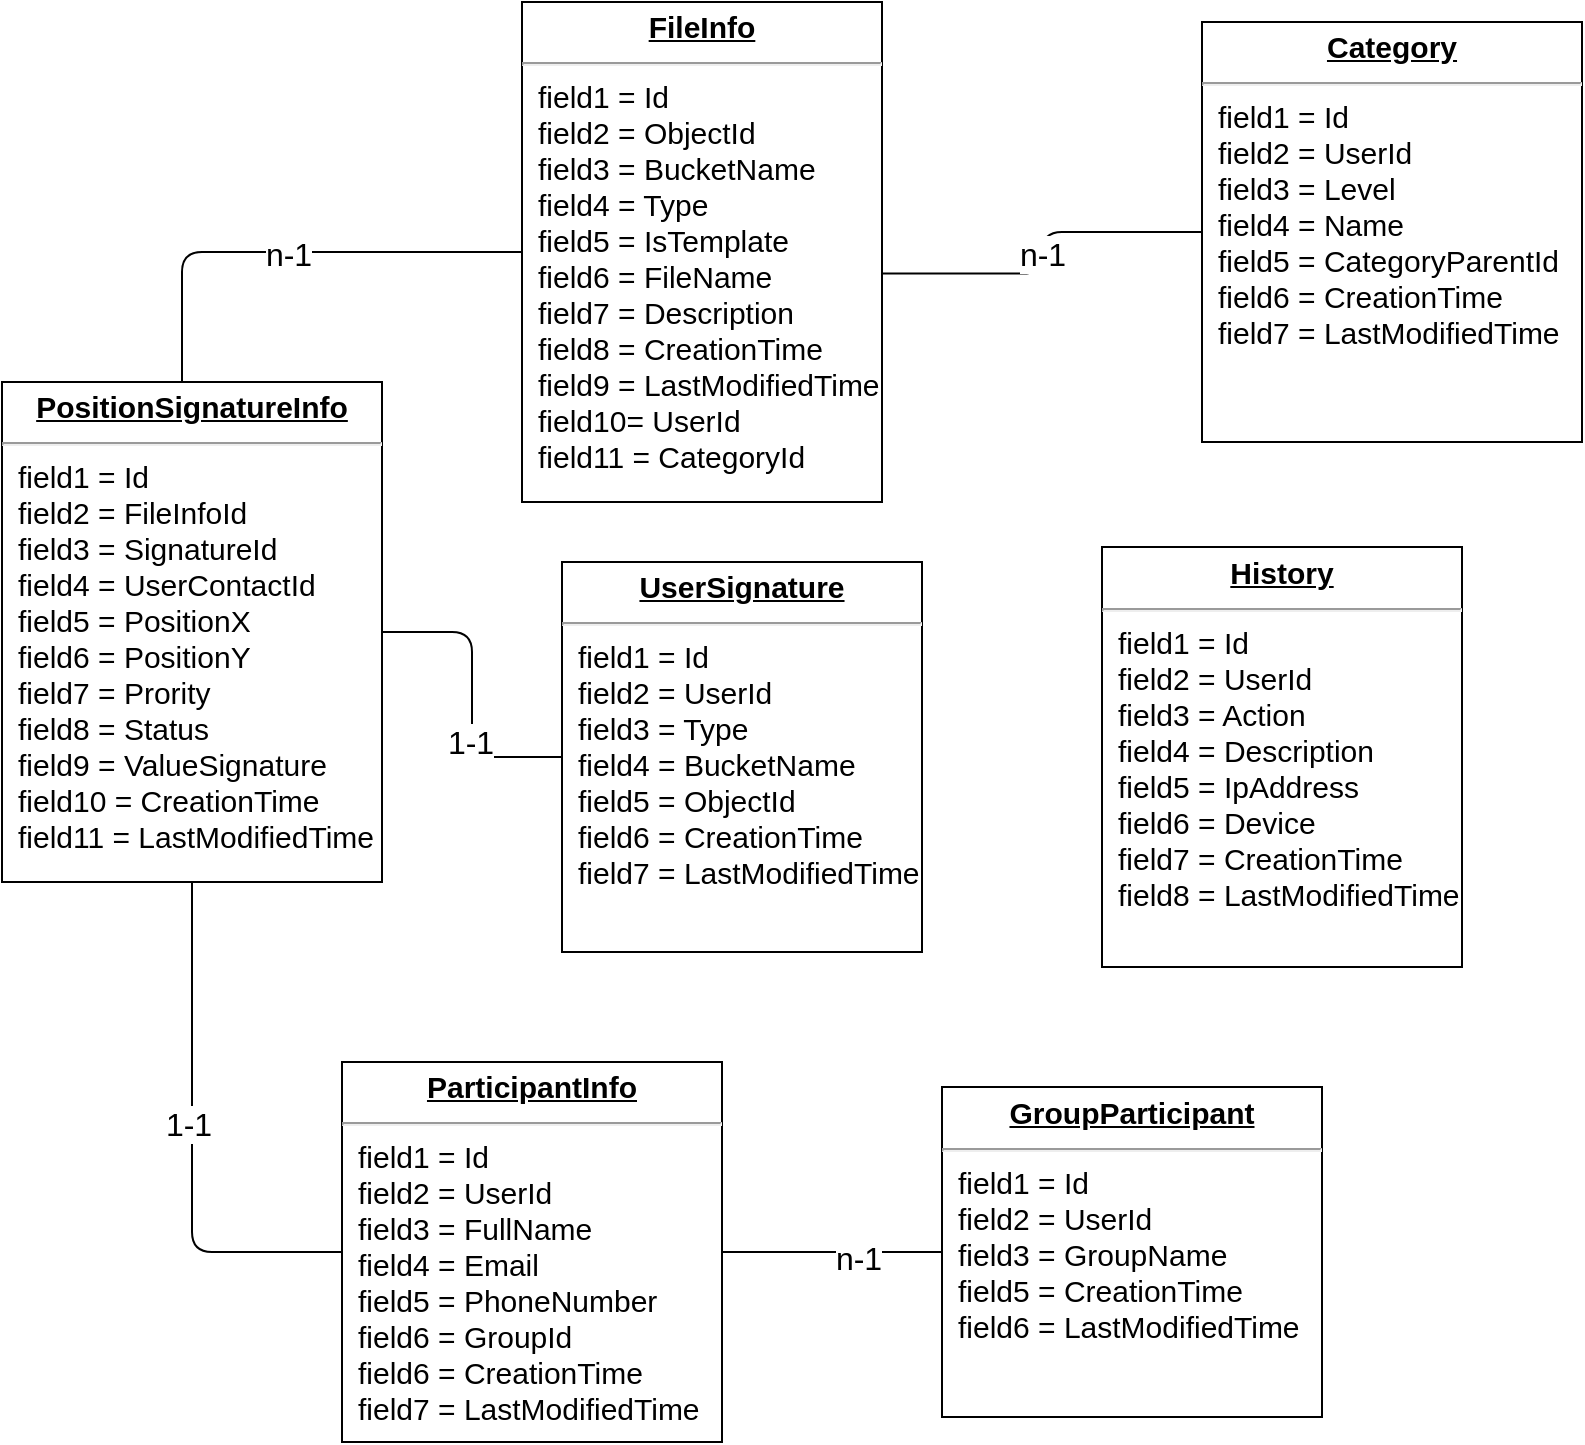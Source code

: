<mxfile version="14.6.6" type="github">
  <diagram name="Page-1" id="a7904f86-f2b4-8e86-fa97-74104820619b">
    <mxGraphModel dx="1422" dy="762" grid="1" gridSize="10" guides="1" tooltips="1" connect="1" arrows="1" fold="1" page="1" pageScale="1" pageWidth="1100" pageHeight="850" background="#ffffff" math="0" shadow="0">
      <root>
        <mxCell id="0" />
        <mxCell id="1" parent="0" />
        <mxCell id="24794b860abc3c2d-19" value="&lt;p style=&quot;margin: 4px 0px 0px ; text-align: center ; text-decoration: underline ; font-size: 15px&quot;&gt;&lt;b style=&quot;font-size: 15px&quot;&gt;FileInfo&lt;/b&gt;&lt;/p&gt;&lt;hr style=&quot;font-size: 15px&quot;&gt;&lt;p style=&quot;margin: 0px 0px 0px 8px ; font-size: 15px&quot;&gt;field1 = Id&lt;br style=&quot;font-size: 15px&quot;&gt;field2 = ObjectId&lt;br style=&quot;font-size: 15px&quot;&gt;field3 = BucketName&lt;/p&gt;&lt;p style=&quot;margin: 0px 0px 0px 8px ; font-size: 15px&quot;&gt;field4 = Type&lt;/p&gt;&lt;p style=&quot;margin: 0px 0px 0px 8px ; font-size: 15px&quot;&gt;field5 = IsTemplate&lt;/p&gt;&lt;p style=&quot;margin: 0px 0px 0px 8px ; font-size: 15px&quot;&gt;field6 = FileName&lt;/p&gt;&lt;p style=&quot;margin: 0px 0px 0px 8px ; font-size: 15px&quot;&gt;field7 = Description&amp;nbsp;&lt;/p&gt;&lt;p style=&quot;margin: 0px 0px 0px 8px ; font-size: 15px&quot;&gt;field8 = CreationTime&lt;br style=&quot;font-size: 15px&quot;&gt;&lt;/p&gt;&lt;p style=&quot;margin: 0px 0px 0px 8px ; font-size: 15px&quot;&gt;field9 = LastModifiedTime&lt;br&gt;field10= UserId&lt;br&gt;&lt;/p&gt;&lt;p style=&quot;margin: 0px 0px 0px 8px ; font-size: 15px&quot;&gt;field11 = CategoryId&lt;/p&gt;" style="verticalAlign=top;align=left;overflow=fill;fontSize=15;fontFamily=Helvetica;html=1;rounded=0;shadow=0;comic=0;labelBackgroundColor=none;strokeWidth=1;glass=0;treeFolding=0;container=0;" parent="1" vertex="1">
          <mxGeometry x="290" width="180" height="250" as="geometry" />
        </mxCell>
        <mxCell id="4iH1GzRxDfgeXJONlSuH-14" style="edgeStyle=orthogonalEdgeStyle;rounded=1;orthogonalLoop=1;jettySize=auto;html=1;entryX=1;entryY=0.5;entryDx=0;entryDy=0;fontSize=15;endArrow=none;endFill=0;strokeColor=#000000;" parent="1" source="24794b860abc3c2d-20" target="4iH1GzRxDfgeXJONlSuH-5" edge="1">
          <mxGeometry relative="1" as="geometry" />
        </mxCell>
        <mxCell id="1H7NEXoze2BRk3iZabZf-3" value="1-1" style="edgeLabel;html=1;align=center;verticalAlign=middle;resizable=0;points=[];fontSize=16;" parent="4iH1GzRxDfgeXJONlSuH-14" vertex="1" connectable="0">
          <mxGeometry x="-0.306" y="1" relative="1" as="geometry">
            <mxPoint as="offset" />
          </mxGeometry>
        </mxCell>
        <mxCell id="24794b860abc3c2d-20" value="&lt;p style=&quot;margin: 4px 0px 0px ; text-align: center ; text-decoration: underline ; font-size: 15px&quot;&gt;&lt;b style=&quot;font-size: 15px&quot;&gt;UserSignature&lt;/b&gt;&lt;/p&gt;&lt;hr style=&quot;font-size: 15px&quot;&gt;&lt;p style=&quot;margin: 0px 0px 0px 8px ; font-size: 15px&quot;&gt;field1 = Id&lt;br style=&quot;font-size: 15px&quot;&gt;field2 = UserId&lt;br style=&quot;font-size: 15px&quot;&gt;field3 = Type&lt;/p&gt;&lt;p style=&quot;margin: 0px 0px 0px 8px ; font-size: 15px&quot;&gt;field4 = BucketName&lt;/p&gt;&lt;p style=&quot;margin: 0px 0px 0px 8px ; font-size: 15px&quot;&gt;field5 = ObjectId&lt;br style=&quot;font-size: 15px&quot;&gt;&lt;/p&gt;&lt;p style=&quot;margin: 0px 0px 0px 8px&quot;&gt;field6 = CreationTime&lt;br&gt;&lt;/p&gt;&lt;p style=&quot;margin: 0px 0px 0px 8px&quot;&gt;field7 = LastModifiedTime&lt;/p&gt;" style="verticalAlign=top;align=left;overflow=fill;fontSize=15;fontFamily=Helvetica;html=1;rounded=0;shadow=0;comic=0;labelBackgroundColor=none;strokeWidth=1" parent="1" vertex="1">
          <mxGeometry x="310" y="280" width="180" height="195" as="geometry" />
        </mxCell>
        <mxCell id="24794b860abc3c2d-24" value="&lt;p style=&quot;margin: 4px 0px 0px ; text-align: center ; text-decoration: underline ; font-size: 15px&quot;&gt;&lt;b style=&quot;font-size: 15px&quot;&gt;ParticipantInfo&lt;/b&gt;&lt;/p&gt;&lt;hr style=&quot;font-size: 15px&quot;&gt;&lt;p style=&quot;margin: 0px 0px 0px 8px ; font-size: 15px&quot;&gt;field1 = Id&lt;br style=&quot;font-size: 15px&quot;&gt;field2 = UserId&lt;br style=&quot;font-size: 15px&quot;&gt;field3 = FullName&lt;/p&gt;&lt;p style=&quot;margin: 0px 0px 0px 8px ; font-size: 15px&quot;&gt;field4 = Email&lt;br style=&quot;font-size: 15px&quot;&gt;&lt;/p&gt;&lt;p style=&quot;margin: 0px 0px 0px 8px ; font-size: 15px&quot;&gt;field5 = PhoneNumber&lt;br style=&quot;font-size: 15px&quot;&gt;&lt;/p&gt;&lt;p style=&quot;margin: 0px 0px 0px 8px ; font-size: 15px&quot;&gt;field6 = GroupId&lt;/p&gt;&lt;p style=&quot;margin: 0px 0px 0px 8px&quot;&gt;field6 = CreationTime&lt;br&gt;&lt;/p&gt;&lt;p style=&quot;margin: 0px 0px 0px 8px&quot;&gt;field7 = LastModifiedTime&lt;/p&gt;" style="verticalAlign=top;align=left;overflow=fill;fontSize=15;fontFamily=Helvetica;html=1;rounded=0;shadow=0;comic=0;labelBackgroundColor=none;strokeWidth=1" parent="1" vertex="1">
          <mxGeometry x="200" y="530" width="190" height="190" as="geometry" />
        </mxCell>
        <mxCell id="aI2OcYRLoV-RraJJ0wEz-4" value="n-1" style="edgeStyle=orthogonalEdgeStyle;rounded=1;orthogonalLoop=1;jettySize=auto;html=1;entryX=1;entryY=0.543;entryDx=0;entryDy=0;entryPerimeter=0;endArrow=none;endFill=0;fontSize=16;" parent="1" source="24794b860abc3c2d-26" target="24794b860abc3c2d-19" edge="1">
          <mxGeometry relative="1" as="geometry" />
        </mxCell>
        <mxCell id="24794b860abc3c2d-26" value="&lt;p style=&quot;margin: 4px 0px 0px ; text-align: center ; text-decoration: underline ; font-size: 15px&quot;&gt;&lt;b style=&quot;font-size: 15px&quot;&gt;Category&lt;/b&gt;&lt;/p&gt;&lt;hr style=&quot;font-size: 15px&quot;&gt;&lt;p style=&quot;margin: 0px 0px 0px 8px ; font-size: 15px&quot;&gt;field1 = Id&lt;br style=&quot;font-size: 15px&quot;&gt;field2 = UserId&lt;br style=&quot;font-size: 15px&quot;&gt;field3 = Level&lt;/p&gt;&lt;p style=&quot;margin: 0px 0px 0px 8px ; font-size: 15px&quot;&gt;field4 = Name&lt;br style=&quot;font-size: 15px&quot;&gt;&lt;/p&gt;&lt;p style=&quot;margin: 0px 0px 0px 8px ; font-size: 15px&quot;&gt;field5 = CategoryParentId&lt;/p&gt;&lt;p style=&quot;margin: 0px 0px 0px 8px&quot;&gt;field6 = CreationTime&lt;br&gt;&lt;/p&gt;&lt;p style=&quot;margin: 0px 0px 0px 8px&quot;&gt;field7 = LastModifiedTime&lt;/p&gt;" style="verticalAlign=top;align=left;overflow=fill;fontSize=15;fontFamily=Helvetica;html=1;rounded=0;shadow=0;comic=0;labelBackgroundColor=none;strokeWidth=1" parent="1" vertex="1">
          <mxGeometry x="630" y="10" width="190" height="210" as="geometry" />
        </mxCell>
        <mxCell id="aI2OcYRLoV-RraJJ0wEz-7" value="n-1" style="edgeStyle=orthogonalEdgeStyle;rounded=1;orthogonalLoop=1;jettySize=auto;entryX=0;entryY=0.5;entryDx=0;entryDy=0;endArrow=none;endFill=0;fontSize=16;spacingTop=1;spacingLeft=0;html=1;" parent="1" source="4iH1GzRxDfgeXJONlSuH-5" target="24794b860abc3c2d-19" edge="1">
          <mxGeometry relative="1" as="geometry">
            <Array as="points">
              <mxPoint x="120" y="125" />
            </Array>
          </mxGeometry>
        </mxCell>
        <mxCell id="aI2OcYRLoV-RraJJ0wEz-11" style="edgeStyle=orthogonalEdgeStyle;rounded=1;orthogonalLoop=1;jettySize=auto;html=1;entryX=0;entryY=0.5;entryDx=0;entryDy=0;endArrow=none;endFill=0;" parent="1" source="4iH1GzRxDfgeXJONlSuH-5" target="24794b860abc3c2d-24" edge="1">
          <mxGeometry relative="1" as="geometry" />
        </mxCell>
        <mxCell id="1H7NEXoze2BRk3iZabZf-1" value="1-1" style="edgeLabel;html=1;align=center;verticalAlign=middle;resizable=0;points=[];fontSize=16;" parent="aI2OcYRLoV-RraJJ0wEz-11" vertex="1" connectable="0">
          <mxGeometry x="-0.073" y="-2" relative="1" as="geometry">
            <mxPoint as="offset" />
          </mxGeometry>
        </mxCell>
        <mxCell id="4iH1GzRxDfgeXJONlSuH-5" value="&lt;p style=&quot;margin: 4px 0px 0px ; text-align: center ; text-decoration: underline ; font-size: 15px&quot;&gt;&lt;b style=&quot;font-size: 15px&quot;&gt;PositionSignatureInfo&lt;/b&gt;&lt;/p&gt;&lt;hr style=&quot;font-size: 15px&quot;&gt;&lt;p style=&quot;margin: 0px 0px 0px 8px ; font-size: 15px&quot;&gt;field1 = Id&lt;br style=&quot;font-size: 15px&quot;&gt;field2 = FileInfoId&lt;/p&gt;&lt;p style=&quot;margin: 0px 0px 0px 8px&quot;&gt;field3 = SignatureId&lt;/p&gt;&lt;p style=&quot;margin: 0px 0px 0px 8px&quot;&gt;field4 = UserContactId&lt;/p&gt;&lt;p style=&quot;margin: 0px 0px 0px 8px ; font-size: 15px&quot;&gt;field5 = PositionX&lt;/p&gt;&lt;p style=&quot;margin: 0px 0px 0px 8px ; font-size: 15px&quot;&gt;field6 = PositionY&lt;/p&gt;&lt;p style=&quot;margin: 0px 0px 0px 8px ; font-size: 15px&quot;&gt;field7 = Prority&lt;br&gt;&lt;/p&gt;&lt;p style=&quot;margin: 0px 0px 0px 8px ; font-size: 15px&quot;&gt;field8 = Status&lt;/p&gt;&lt;p style=&quot;margin: 0px 0px 0px 8px ; font-size: 15px&quot;&gt;field9 = ValueSignature&lt;/p&gt;&lt;p style=&quot;margin: 0px 0px 0px 8px&quot;&gt;field10 = CreationTime&lt;br&gt;&lt;/p&gt;&lt;p style=&quot;margin: 0px 0px 0px 8px&quot;&gt;field11 = LastModifiedTime&lt;/p&gt;&lt;p style=&quot;margin: 0px 0px 0px 8px&quot;&gt;&lt;br&gt;&lt;/p&gt;" style="verticalAlign=top;align=left;overflow=fill;fontSize=15;fontFamily=Helvetica;html=1;rounded=0;shadow=0;comic=0;labelBackgroundColor=none;strokeWidth=1" parent="1" vertex="1">
          <mxGeometry x="30" y="190" width="190" height="250" as="geometry" />
        </mxCell>
        <mxCell id="aI2OcYRLoV-RraJJ0wEz-3" style="edgeStyle=orthogonalEdgeStyle;rounded=1;orthogonalLoop=1;jettySize=auto;html=1;exitX=0;exitY=0.5;exitDx=0;exitDy=0;endArrow=none;endFill=0;" parent="1" source="aI2OcYRLoV-RraJJ0wEz-2" target="24794b860abc3c2d-24" edge="1">
          <mxGeometry relative="1" as="geometry" />
        </mxCell>
        <mxCell id="1H7NEXoze2BRk3iZabZf-2" value="n-1" style="edgeLabel;html=1;align=center;verticalAlign=middle;resizable=0;points=[];fontSize=16;" parent="aI2OcYRLoV-RraJJ0wEz-3" vertex="1" connectable="0">
          <mxGeometry x="-0.229" y="3" relative="1" as="geometry">
            <mxPoint as="offset" />
          </mxGeometry>
        </mxCell>
        <mxCell id="aI2OcYRLoV-RraJJ0wEz-2" value="&lt;p style=&quot;margin: 4px 0px 0px ; text-align: center ; text-decoration: underline ; font-size: 15px&quot;&gt;&lt;b style=&quot;font-size: 15px&quot;&gt;GroupParticipant&lt;/b&gt;&lt;/p&gt;&lt;hr style=&quot;font-size: 15px&quot;&gt;&lt;p style=&quot;margin: 0px 0px 0px 8px ; font-size: 15px&quot;&gt;field1 = Id&lt;br style=&quot;font-size: 15px&quot;&gt;field2 = UserId&lt;br style=&quot;font-size: 15px&quot;&gt;field3 = GroupName&lt;/p&gt;&lt;p style=&quot;margin: 0px 0px 0px 8px&quot;&gt;field5 = CreationTime&lt;br&gt;&lt;/p&gt;&lt;p style=&quot;margin: 0px 0px 0px 8px&quot;&gt;field6 = LastModifiedTime&lt;/p&gt;" style="verticalAlign=top;align=left;overflow=fill;fontSize=15;fontFamily=Helvetica;html=1;rounded=0;shadow=0;comic=0;labelBackgroundColor=none;strokeWidth=1" parent="1" vertex="1">
          <mxGeometry x="500" y="542.5" width="190" height="165" as="geometry" />
        </mxCell>
        <mxCell id="aI2OcYRLoV-RraJJ0wEz-12" value="&lt;p style=&quot;margin: 4px 0px 0px ; text-align: center ; text-decoration: underline ; font-size: 15px&quot;&gt;&lt;b&gt;History&lt;/b&gt;&lt;/p&gt;&lt;hr style=&quot;font-size: 15px&quot;&gt;&lt;p style=&quot;margin: 0px 0px 0px 8px ; font-size: 15px&quot;&gt;field1 = Id&lt;br style=&quot;font-size: 15px&quot;&gt;field2 = UserId&lt;br style=&quot;font-size: 15px&quot;&gt;field3 = Action&lt;/p&gt;&lt;p style=&quot;margin: 0px 0px 0px 8px ; font-size: 15px&quot;&gt;field4 = Description&lt;/p&gt;&lt;p style=&quot;margin: 0px 0px 0px 8px ; font-size: 15px&quot;&gt;field5 = IpAddress&lt;br&gt;&lt;/p&gt;&lt;p style=&quot;margin: 0px 0px 0px 8px ; font-size: 15px&quot;&gt;field6 = Device&lt;br&gt;&lt;/p&gt;&lt;p style=&quot;margin: 0px 0px 0px 8px ; font-size: 15px&quot;&gt;field7 = CreationTime&lt;br style=&quot;font-size: 15px&quot;&gt;&lt;/p&gt;&lt;p style=&quot;margin: 0px 0px 0px 8px ; font-size: 15px&quot;&gt;field8 = LastModifiedTime&lt;br&gt;&lt;br&gt;&lt;/p&gt;" style="verticalAlign=top;align=left;overflow=fill;fontSize=15;fontFamily=Helvetica;html=1;rounded=0;shadow=0;comic=0;labelBackgroundColor=none;strokeWidth=1;glass=0;treeFolding=0;container=0;" parent="1" vertex="1">
          <mxGeometry x="580" y="272.5" width="180" height="210" as="geometry" />
        </mxCell>
      </root>
    </mxGraphModel>
  </diagram>
</mxfile>
